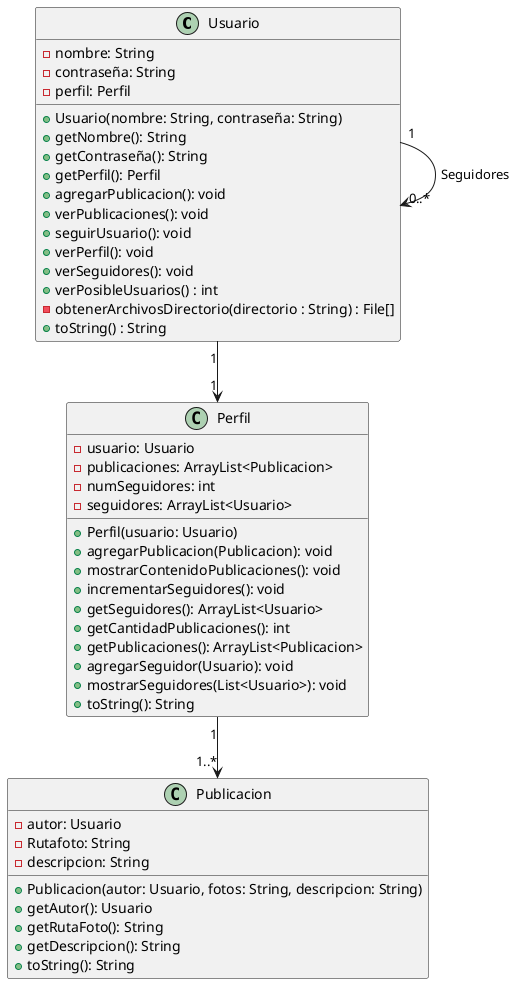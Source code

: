 @startuml

class Usuario {
  -nombre: String
  -contraseña: String
  -perfil: Perfil
  +Usuario(nombre: String, contraseña: String)
  +getNombre(): String
  +getContraseña(): String
  +getPerfil(): Perfil
  +agregarPublicacion(): void
  +verPublicaciones(): void
  +seguirUsuario(): void
  +verPerfil(): void
  +verSeguidores(): void
  + verPosibleUsuarios() : int
  - obtenerArchivosDirectorio(directorio : String) : File[]
  + toString() : String
}

class Perfil {
  -usuario: Usuario
  -publicaciones: ArrayList<Publicacion>
  -numSeguidores: int
  -seguidores: ArrayList<Usuario>
  +Perfil(usuario: Usuario)
  +agregarPublicacion(Publicacion): void
  +mostrarContenidoPublicaciones(): void
  +incrementarSeguidores(): void
  +getSeguidores(): ArrayList<Usuario>
  +getCantidadPublicaciones(): int
  +getPublicaciones(): ArrayList<Publicacion>
  +agregarSeguidor(Usuario): void
  +mostrarSeguidores(List<Usuario>): void
  +toString(): String
}

class Publicacion {
  -autor: Usuario
  -Rutafoto: String
  -descripcion: String
  +Publicacion(autor: Usuario, fotos: String, descripcion: String)
  +getAutor(): Usuario
  +getRutaFoto(): String
  +getDescripcion(): String
  +toString(): String
}

Usuario "1" --> "1" Perfil
Perfil "1" --> "1..*" Publicacion
Usuario "1" --> "0..*" Usuario:Seguidores

@enduml
``